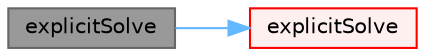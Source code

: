 digraph "explicitSolve"
{
 // LATEX_PDF_SIZE
  bgcolor="transparent";
  edge [fontname=Helvetica,fontsize=10,labelfontname=Helvetica,labelfontsize=10];
  node [fontname=Helvetica,fontsize=10,shape=box,height=0.2,width=0.4];
  rankdir="LR";
  Node1 [id="Node000001",label="explicitSolve",height=0.2,width=0.4,color="gray40", fillcolor="grey60", style="filled", fontcolor="black",tooltip=" "];
  Node1 -> Node2 [id="edge1_Node000001_Node000002",color="steelblue1",style="solid",tooltip=" "];
  Node2 [id="Node000002",label="explicitSolve",height=0.2,width=0.4,color="red", fillcolor="#FFF0F0", style="filled",URL="$namespaceFoam_1_1MULES.html#a62d251545cddb4d8e55512c4a86dcabf",tooltip=" "];
}
